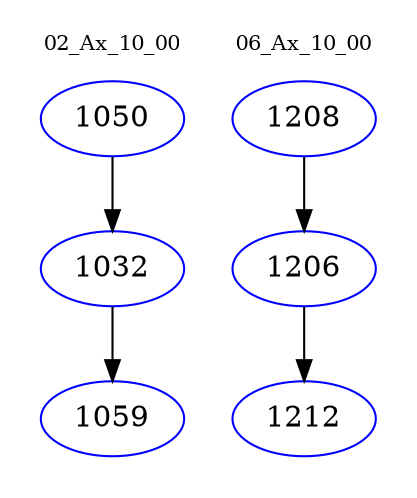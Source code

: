 digraph{
subgraph cluster_0 {
color = white
label = "02_Ax_10_00";
fontsize=10;
T0_1050 [label="1050", color="blue"]
T0_1050 -> T0_1032 [color="black"]
T0_1032 [label="1032", color="blue"]
T0_1032 -> T0_1059 [color="black"]
T0_1059 [label="1059", color="blue"]
}
subgraph cluster_1 {
color = white
label = "06_Ax_10_00";
fontsize=10;
T1_1208 [label="1208", color="blue"]
T1_1208 -> T1_1206 [color="black"]
T1_1206 [label="1206", color="blue"]
T1_1206 -> T1_1212 [color="black"]
T1_1212 [label="1212", color="blue"]
}
}
